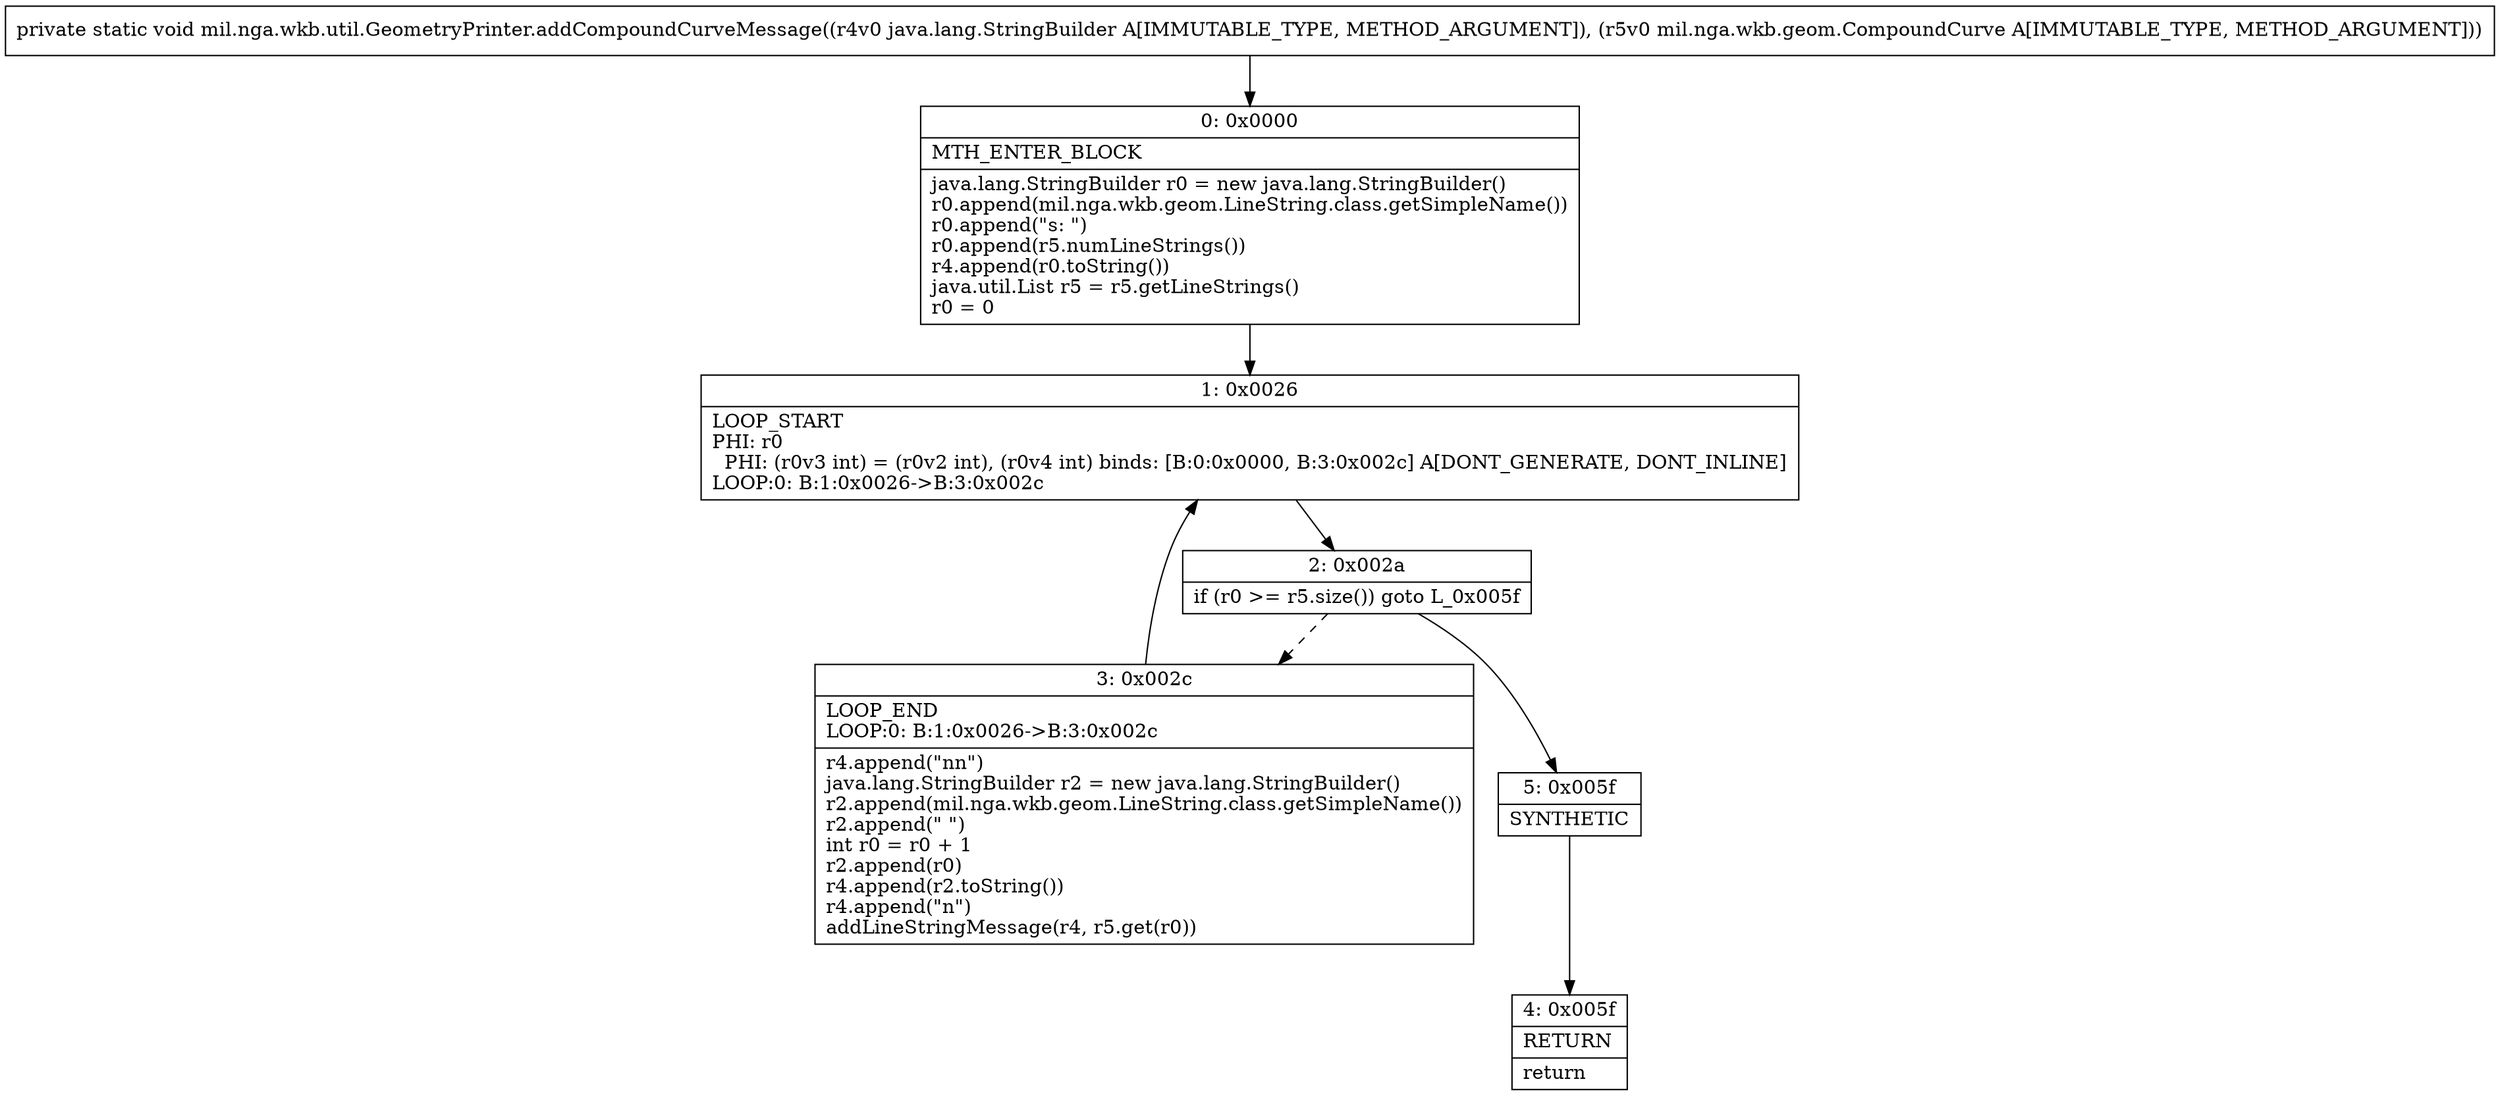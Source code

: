digraph "CFG formil.nga.wkb.util.GeometryPrinter.addCompoundCurveMessage(Ljava\/lang\/StringBuilder;Lmil\/nga\/wkb\/geom\/CompoundCurve;)V" {
Node_0 [shape=record,label="{0\:\ 0x0000|MTH_ENTER_BLOCK\l|java.lang.StringBuilder r0 = new java.lang.StringBuilder()\lr0.append(mil.nga.wkb.geom.LineString.class.getSimpleName())\lr0.append(\"s: \")\lr0.append(r5.numLineStrings())\lr4.append(r0.toString())\ljava.util.List r5 = r5.getLineStrings()\lr0 = 0\l}"];
Node_1 [shape=record,label="{1\:\ 0x0026|LOOP_START\lPHI: r0 \l  PHI: (r0v3 int) = (r0v2 int), (r0v4 int) binds: [B:0:0x0000, B:3:0x002c] A[DONT_GENERATE, DONT_INLINE]\lLOOP:0: B:1:0x0026\-\>B:3:0x002c\l}"];
Node_2 [shape=record,label="{2\:\ 0x002a|if (r0 \>= r5.size()) goto L_0x005f\l}"];
Node_3 [shape=record,label="{3\:\ 0x002c|LOOP_END\lLOOP:0: B:1:0x0026\-\>B:3:0x002c\l|r4.append(\"nn\")\ljava.lang.StringBuilder r2 = new java.lang.StringBuilder()\lr2.append(mil.nga.wkb.geom.LineString.class.getSimpleName())\lr2.append(\" \")\lint r0 = r0 + 1\lr2.append(r0)\lr4.append(r2.toString())\lr4.append(\"n\")\laddLineStringMessage(r4, r5.get(r0))\l}"];
Node_4 [shape=record,label="{4\:\ 0x005f|RETURN\l|return\l}"];
Node_5 [shape=record,label="{5\:\ 0x005f|SYNTHETIC\l}"];
MethodNode[shape=record,label="{private static void mil.nga.wkb.util.GeometryPrinter.addCompoundCurveMessage((r4v0 java.lang.StringBuilder A[IMMUTABLE_TYPE, METHOD_ARGUMENT]), (r5v0 mil.nga.wkb.geom.CompoundCurve A[IMMUTABLE_TYPE, METHOD_ARGUMENT])) }"];
MethodNode -> Node_0;
Node_0 -> Node_1;
Node_1 -> Node_2;
Node_2 -> Node_3[style=dashed];
Node_2 -> Node_5;
Node_3 -> Node_1;
Node_5 -> Node_4;
}

